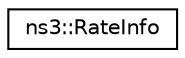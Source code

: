 digraph "Graphical Class Hierarchy"
{
 // LATEX_PDF_SIZE
  edge [fontname="Helvetica",fontsize="10",labelfontname="Helvetica",labelfontsize="10"];
  node [fontname="Helvetica",fontsize="10",shape=record];
  rankdir="LR";
  Node0 [label="ns3::RateInfo",height=0.2,width=0.4,color="black", fillcolor="white", style="filled",URL="$structns3_1_1_rate_info.html",tooltip="A struct to contain all information related to a data rate."];
}
